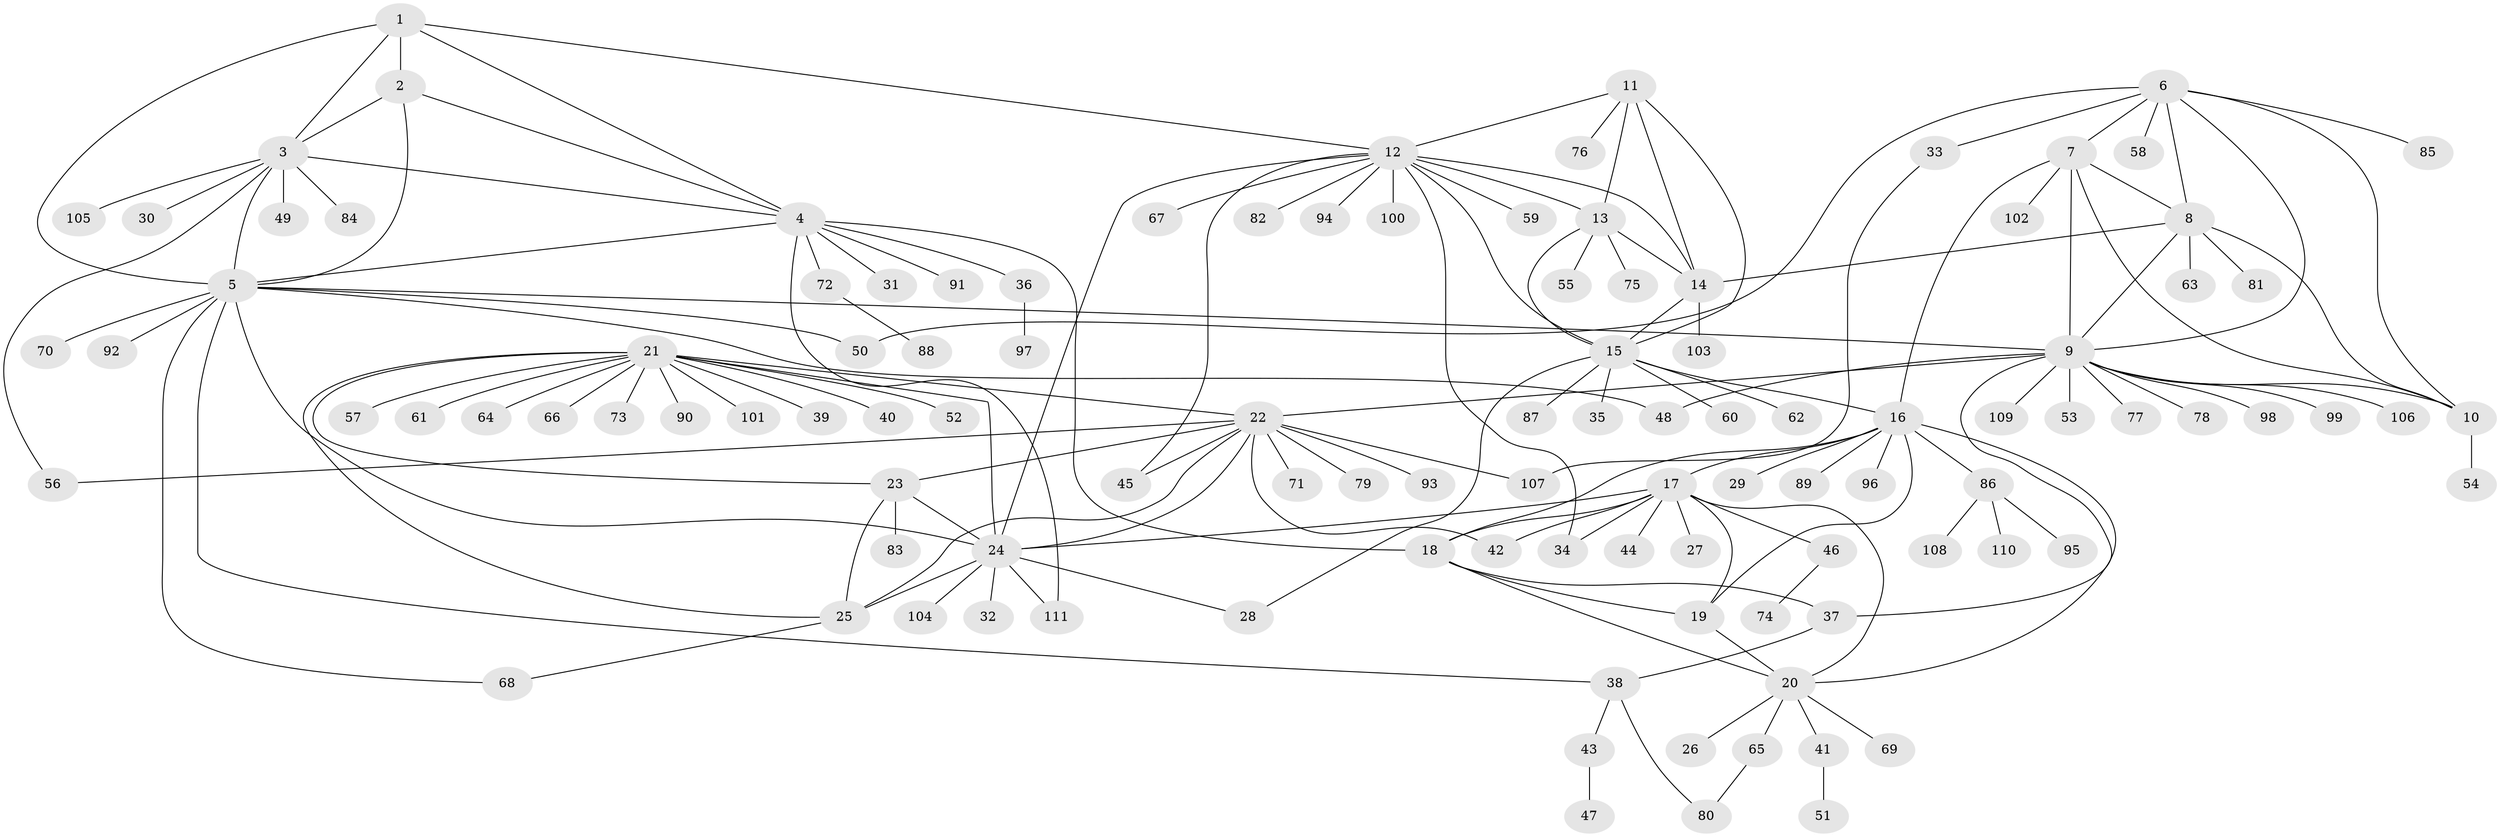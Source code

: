 // Generated by graph-tools (version 1.1) at 2025/15/03/09/25 04:15:58]
// undirected, 111 vertices, 159 edges
graph export_dot {
graph [start="1"]
  node [color=gray90,style=filled];
  1;
  2;
  3;
  4;
  5;
  6;
  7;
  8;
  9;
  10;
  11;
  12;
  13;
  14;
  15;
  16;
  17;
  18;
  19;
  20;
  21;
  22;
  23;
  24;
  25;
  26;
  27;
  28;
  29;
  30;
  31;
  32;
  33;
  34;
  35;
  36;
  37;
  38;
  39;
  40;
  41;
  42;
  43;
  44;
  45;
  46;
  47;
  48;
  49;
  50;
  51;
  52;
  53;
  54;
  55;
  56;
  57;
  58;
  59;
  60;
  61;
  62;
  63;
  64;
  65;
  66;
  67;
  68;
  69;
  70;
  71;
  72;
  73;
  74;
  75;
  76;
  77;
  78;
  79;
  80;
  81;
  82;
  83;
  84;
  85;
  86;
  87;
  88;
  89;
  90;
  91;
  92;
  93;
  94;
  95;
  96;
  97;
  98;
  99;
  100;
  101;
  102;
  103;
  104;
  105;
  106;
  107;
  108;
  109;
  110;
  111;
  1 -- 2;
  1 -- 3;
  1 -- 4;
  1 -- 5;
  1 -- 12;
  2 -- 3;
  2 -- 4;
  2 -- 5;
  3 -- 4;
  3 -- 5;
  3 -- 30;
  3 -- 49;
  3 -- 56;
  3 -- 84;
  3 -- 105;
  4 -- 5;
  4 -- 18;
  4 -- 31;
  4 -- 36;
  4 -- 72;
  4 -- 91;
  4 -- 111;
  5 -- 9;
  5 -- 24;
  5 -- 38;
  5 -- 48;
  5 -- 50;
  5 -- 68;
  5 -- 70;
  5 -- 92;
  6 -- 7;
  6 -- 8;
  6 -- 9;
  6 -- 10;
  6 -- 33;
  6 -- 50;
  6 -- 58;
  6 -- 85;
  7 -- 8;
  7 -- 9;
  7 -- 10;
  7 -- 16;
  7 -- 102;
  8 -- 9;
  8 -- 10;
  8 -- 14;
  8 -- 63;
  8 -- 81;
  9 -- 10;
  9 -- 22;
  9 -- 37;
  9 -- 48;
  9 -- 53;
  9 -- 77;
  9 -- 78;
  9 -- 98;
  9 -- 99;
  9 -- 106;
  9 -- 109;
  10 -- 54;
  11 -- 12;
  11 -- 13;
  11 -- 14;
  11 -- 15;
  11 -- 76;
  12 -- 13;
  12 -- 14;
  12 -- 15;
  12 -- 24;
  12 -- 34;
  12 -- 45;
  12 -- 59;
  12 -- 67;
  12 -- 82;
  12 -- 94;
  12 -- 100;
  13 -- 14;
  13 -- 15;
  13 -- 55;
  13 -- 75;
  14 -- 15;
  14 -- 103;
  15 -- 16;
  15 -- 28;
  15 -- 35;
  15 -- 60;
  15 -- 62;
  15 -- 87;
  16 -- 17;
  16 -- 18;
  16 -- 19;
  16 -- 20;
  16 -- 29;
  16 -- 86;
  16 -- 89;
  16 -- 96;
  17 -- 18;
  17 -- 19;
  17 -- 20;
  17 -- 24;
  17 -- 27;
  17 -- 34;
  17 -- 42;
  17 -- 44;
  17 -- 46;
  18 -- 19;
  18 -- 20;
  18 -- 37;
  19 -- 20;
  20 -- 26;
  20 -- 41;
  20 -- 65;
  20 -- 69;
  21 -- 22;
  21 -- 23;
  21 -- 24;
  21 -- 25;
  21 -- 39;
  21 -- 40;
  21 -- 52;
  21 -- 57;
  21 -- 61;
  21 -- 64;
  21 -- 66;
  21 -- 73;
  21 -- 90;
  21 -- 101;
  22 -- 23;
  22 -- 24;
  22 -- 25;
  22 -- 42;
  22 -- 45;
  22 -- 56;
  22 -- 71;
  22 -- 79;
  22 -- 93;
  22 -- 107;
  23 -- 24;
  23 -- 25;
  23 -- 83;
  24 -- 25;
  24 -- 28;
  24 -- 32;
  24 -- 104;
  24 -- 111;
  25 -- 68;
  33 -- 107;
  36 -- 97;
  37 -- 38;
  38 -- 43;
  38 -- 80;
  41 -- 51;
  43 -- 47;
  46 -- 74;
  65 -- 80;
  72 -- 88;
  86 -- 95;
  86 -- 108;
  86 -- 110;
}
